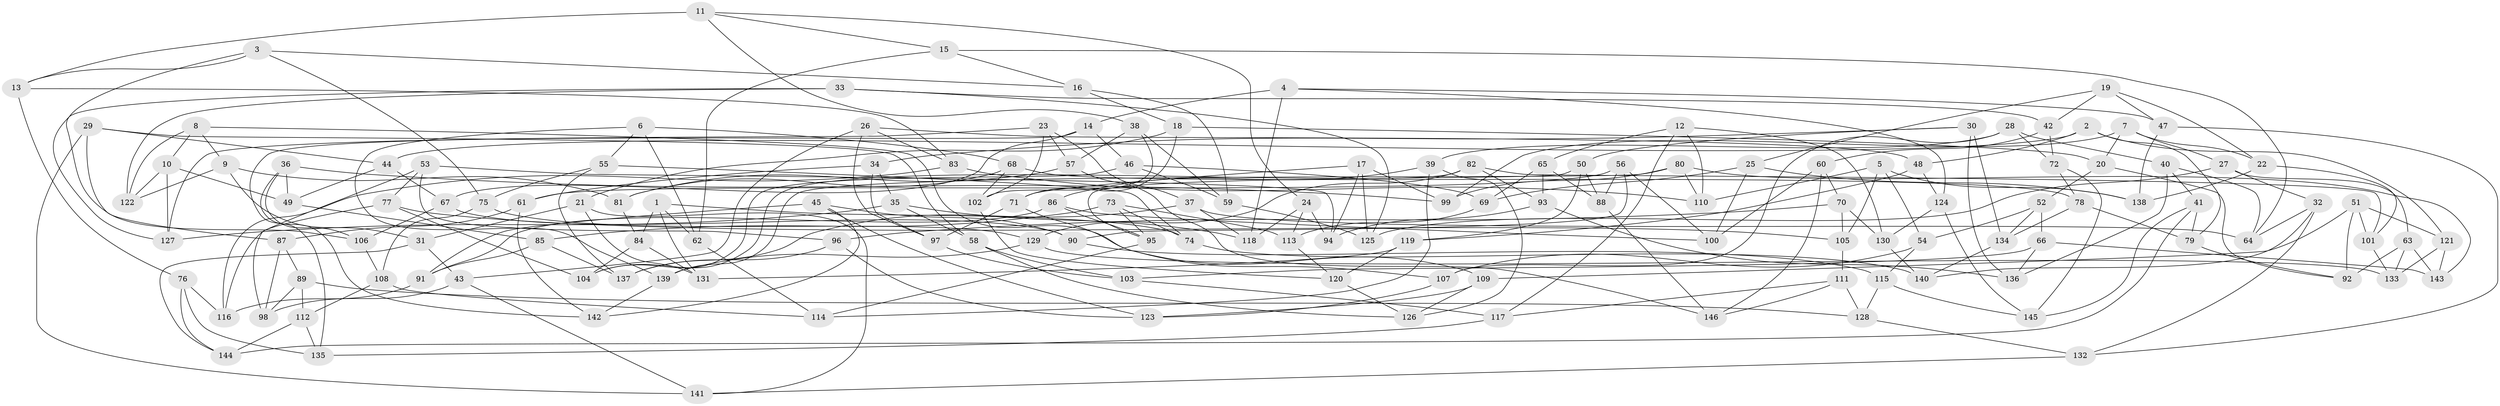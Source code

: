 // Generated by graph-tools (version 1.1) at 2025/50/03/09/25 03:50:49]
// undirected, 146 vertices, 292 edges
graph export_dot {
graph [start="1"]
  node [color=gray90,style=filled];
  1;
  2;
  3;
  4;
  5;
  6;
  7;
  8;
  9;
  10;
  11;
  12;
  13;
  14;
  15;
  16;
  17;
  18;
  19;
  20;
  21;
  22;
  23;
  24;
  25;
  26;
  27;
  28;
  29;
  30;
  31;
  32;
  33;
  34;
  35;
  36;
  37;
  38;
  39;
  40;
  41;
  42;
  43;
  44;
  45;
  46;
  47;
  48;
  49;
  50;
  51;
  52;
  53;
  54;
  55;
  56;
  57;
  58;
  59;
  60;
  61;
  62;
  63;
  64;
  65;
  66;
  67;
  68;
  69;
  70;
  71;
  72;
  73;
  74;
  75;
  76;
  77;
  78;
  79;
  80;
  81;
  82;
  83;
  84;
  85;
  86;
  87;
  88;
  89;
  90;
  91;
  92;
  93;
  94;
  95;
  96;
  97;
  98;
  99;
  100;
  101;
  102;
  103;
  104;
  105;
  106;
  107;
  108;
  109;
  110;
  111;
  112;
  113;
  114;
  115;
  116;
  117;
  118;
  119;
  120;
  121;
  122;
  123;
  124;
  125;
  126;
  127;
  128;
  129;
  130;
  131;
  132;
  133;
  134;
  135;
  136;
  137;
  138;
  139;
  140;
  141;
  142;
  143;
  144;
  145;
  146;
  1 -- 84;
  1 -- 131;
  1 -- 74;
  1 -- 62;
  2 -- 44;
  2 -- 79;
  2 -- 121;
  2 -- 48;
  3 -- 13;
  3 -- 106;
  3 -- 75;
  3 -- 16;
  4 -- 124;
  4 -- 47;
  4 -- 14;
  4 -- 118;
  5 -- 110;
  5 -- 138;
  5 -- 105;
  5 -- 54;
  6 -- 62;
  6 -- 139;
  6 -- 55;
  6 -- 68;
  7 -- 20;
  7 -- 22;
  7 -- 27;
  7 -- 99;
  8 -- 122;
  8 -- 9;
  8 -- 109;
  8 -- 10;
  9 -- 81;
  9 -- 31;
  9 -- 122;
  10 -- 49;
  10 -- 122;
  10 -- 127;
  11 -- 38;
  11 -- 13;
  11 -- 24;
  11 -- 15;
  12 -- 130;
  12 -- 110;
  12 -- 65;
  12 -- 117;
  13 -- 83;
  13 -- 76;
  14 -- 135;
  14 -- 46;
  14 -- 67;
  15 -- 62;
  15 -- 16;
  15 -- 64;
  16 -- 18;
  16 -- 59;
  17 -- 99;
  17 -- 125;
  17 -- 71;
  17 -- 94;
  18 -- 21;
  18 -- 20;
  18 -- 71;
  19 -- 22;
  19 -- 25;
  19 -- 42;
  19 -- 47;
  20 -- 52;
  20 -- 92;
  21 -- 141;
  21 -- 131;
  21 -- 31;
  22 -- 138;
  22 -- 101;
  23 -- 37;
  23 -- 57;
  23 -- 102;
  23 -- 127;
  24 -- 94;
  24 -- 113;
  24 -- 118;
  25 -- 100;
  25 -- 138;
  25 -- 69;
  26 -- 97;
  26 -- 48;
  26 -- 83;
  26 -- 43;
  27 -- 125;
  27 -- 63;
  27 -- 32;
  28 -- 107;
  28 -- 39;
  28 -- 40;
  28 -- 72;
  29 -- 87;
  29 -- 58;
  29 -- 44;
  29 -- 141;
  30 -- 136;
  30 -- 134;
  30 -- 34;
  30 -- 50;
  31 -- 43;
  31 -- 144;
  32 -- 140;
  32 -- 132;
  32 -- 64;
  33 -- 42;
  33 -- 127;
  33 -- 125;
  33 -- 122;
  34 -- 35;
  34 -- 61;
  34 -- 97;
  35 -- 127;
  35 -- 58;
  35 -- 118;
  36 -- 49;
  36 -- 142;
  36 -- 106;
  36 -- 99;
  37 -- 137;
  37 -- 118;
  37 -- 64;
  38 -- 59;
  38 -- 57;
  38 -- 102;
  39 -- 114;
  39 -- 126;
  39 -- 86;
  40 -- 136;
  40 -- 41;
  40 -- 64;
  41 -- 79;
  41 -- 144;
  41 -- 145;
  42 -- 60;
  42 -- 72;
  43 -- 98;
  43 -- 141;
  44 -- 49;
  44 -- 67;
  45 -- 123;
  45 -- 91;
  45 -- 90;
  45 -- 142;
  46 -- 59;
  46 -- 104;
  46 -- 69;
  47 -- 132;
  47 -- 138;
  48 -- 119;
  48 -- 124;
  49 -- 85;
  50 -- 95;
  50 -- 119;
  50 -- 88;
  51 -- 121;
  51 -- 101;
  51 -- 92;
  51 -- 109;
  52 -- 54;
  52 -- 66;
  52 -- 134;
  53 -- 98;
  53 -- 94;
  53 -- 77;
  53 -- 96;
  54 -- 107;
  54 -- 115;
  55 -- 74;
  55 -- 137;
  55 -- 75;
  56 -- 88;
  56 -- 61;
  56 -- 100;
  56 -- 90;
  57 -- 81;
  57 -- 146;
  58 -- 103;
  58 -- 126;
  59 -- 125;
  60 -- 146;
  60 -- 70;
  60 -- 100;
  61 -- 87;
  61 -- 142;
  62 -- 114;
  63 -- 92;
  63 -- 133;
  63 -- 143;
  65 -- 88;
  65 -- 93;
  65 -- 69;
  66 -- 143;
  66 -- 136;
  66 -- 103;
  67 -- 106;
  67 -- 90;
  68 -- 78;
  68 -- 102;
  68 -- 81;
  69 -- 113;
  70 -- 96;
  70 -- 105;
  70 -- 130;
  71 -- 97;
  71 -- 107;
  72 -- 78;
  72 -- 145;
  73 -- 74;
  73 -- 95;
  73 -- 113;
  73 -- 85;
  74 -- 140;
  75 -- 108;
  75 -- 129;
  76 -- 144;
  76 -- 116;
  76 -- 135;
  77 -- 104;
  77 -- 116;
  77 -- 105;
  78 -- 79;
  78 -- 134;
  79 -- 92;
  80 -- 99;
  80 -- 143;
  80 -- 110;
  80 -- 139;
  81 -- 84;
  82 -- 101;
  82 -- 93;
  82 -- 129;
  82 -- 104;
  83 -- 116;
  83 -- 110;
  84 -- 131;
  84 -- 104;
  85 -- 91;
  85 -- 137;
  86 -- 100;
  86 -- 95;
  86 -- 91;
  87 -- 98;
  87 -- 89;
  88 -- 146;
  89 -- 128;
  89 -- 112;
  89 -- 98;
  90 -- 115;
  91 -- 116;
  93 -- 94;
  93 -- 136;
  95 -- 114;
  96 -- 123;
  96 -- 137;
  97 -- 103;
  101 -- 133;
  102 -- 120;
  103 -- 117;
  105 -- 111;
  106 -- 108;
  107 -- 123;
  108 -- 114;
  108 -- 112;
  109 -- 123;
  109 -- 126;
  111 -- 146;
  111 -- 128;
  111 -- 117;
  112 -- 135;
  112 -- 144;
  113 -- 120;
  115 -- 128;
  115 -- 145;
  117 -- 135;
  119 -- 131;
  119 -- 120;
  120 -- 126;
  121 -- 133;
  121 -- 143;
  124 -- 145;
  124 -- 130;
  128 -- 132;
  129 -- 133;
  129 -- 139;
  130 -- 140;
  132 -- 141;
  134 -- 140;
  139 -- 142;
}
